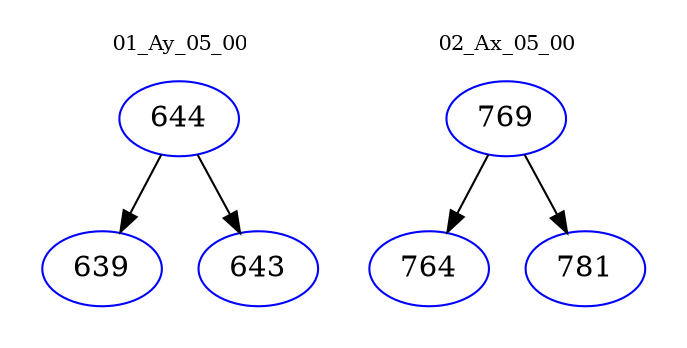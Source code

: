 digraph{
subgraph cluster_0 {
color = white
label = "01_Ay_05_00";
fontsize=10;
T0_644 [label="644", color="blue"]
T0_644 -> T0_639 [color="black"]
T0_639 [label="639", color="blue"]
T0_644 -> T0_643 [color="black"]
T0_643 [label="643", color="blue"]
}
subgraph cluster_1 {
color = white
label = "02_Ax_05_00";
fontsize=10;
T1_769 [label="769", color="blue"]
T1_769 -> T1_764 [color="black"]
T1_764 [label="764", color="blue"]
T1_769 -> T1_781 [color="black"]
T1_781 [label="781", color="blue"]
}
}
